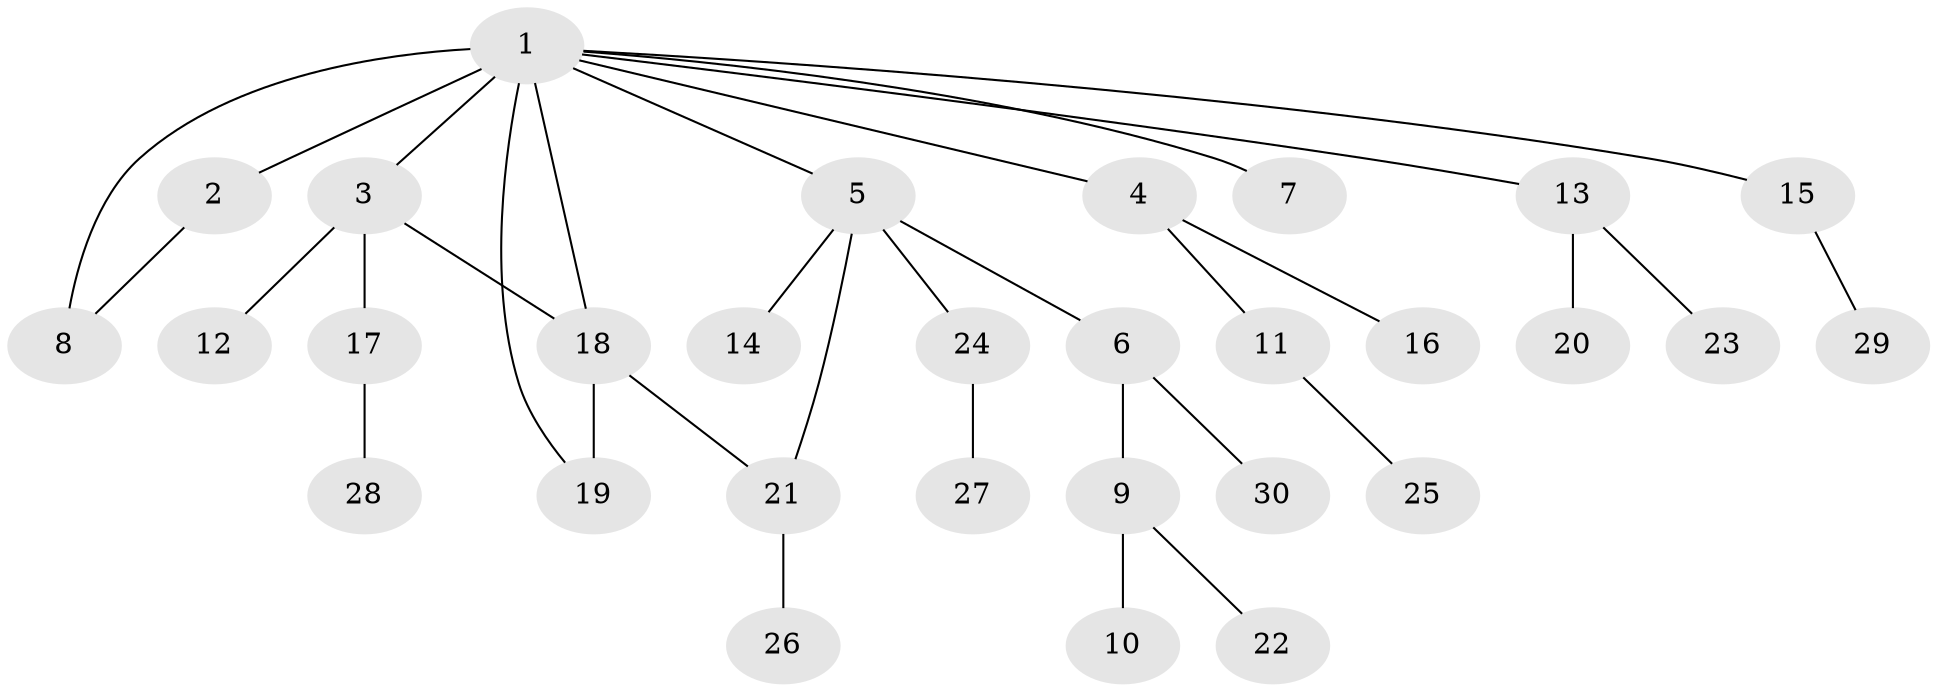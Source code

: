 // original degree distribution, {13: 0.016666666666666666, 2: 0.13333333333333333, 6: 0.03333333333333333, 4: 0.06666666666666667, 3: 0.06666666666666667, 7: 0.03333333333333333, 1: 0.6333333333333333, 5: 0.016666666666666666}
// Generated by graph-tools (version 1.1) at 2025/35/03/09/25 02:35:42]
// undirected, 30 vertices, 33 edges
graph export_dot {
graph [start="1"]
  node [color=gray90,style=filled];
  1;
  2;
  3;
  4;
  5;
  6;
  7;
  8;
  9;
  10;
  11;
  12;
  13;
  14;
  15;
  16;
  17;
  18;
  19;
  20;
  21;
  22;
  23;
  24;
  25;
  26;
  27;
  28;
  29;
  30;
  1 -- 2 [weight=3.0];
  1 -- 3 [weight=1.0];
  1 -- 4 [weight=1.0];
  1 -- 5 [weight=1.0];
  1 -- 7 [weight=1.0];
  1 -- 8 [weight=1.0];
  1 -- 13 [weight=1.0];
  1 -- 15 [weight=1.0];
  1 -- 18 [weight=1.0];
  1 -- 19 [weight=1.0];
  2 -- 8 [weight=1.0];
  3 -- 12 [weight=2.0];
  3 -- 17 [weight=1.0];
  3 -- 18 [weight=1.0];
  4 -- 11 [weight=1.0];
  4 -- 16 [weight=1.0];
  5 -- 6 [weight=1.0];
  5 -- 14 [weight=1.0];
  5 -- 21 [weight=1.0];
  5 -- 24 [weight=1.0];
  6 -- 9 [weight=1.0];
  6 -- 30 [weight=1.0];
  9 -- 10 [weight=4.0];
  9 -- 22 [weight=1.0];
  11 -- 25 [weight=1.0];
  13 -- 20 [weight=2.0];
  13 -- 23 [weight=1.0];
  15 -- 29 [weight=1.0];
  17 -- 28 [weight=1.0];
  18 -- 19 [weight=3.0];
  18 -- 21 [weight=1.0];
  21 -- 26 [weight=1.0];
  24 -- 27 [weight=3.0];
}
